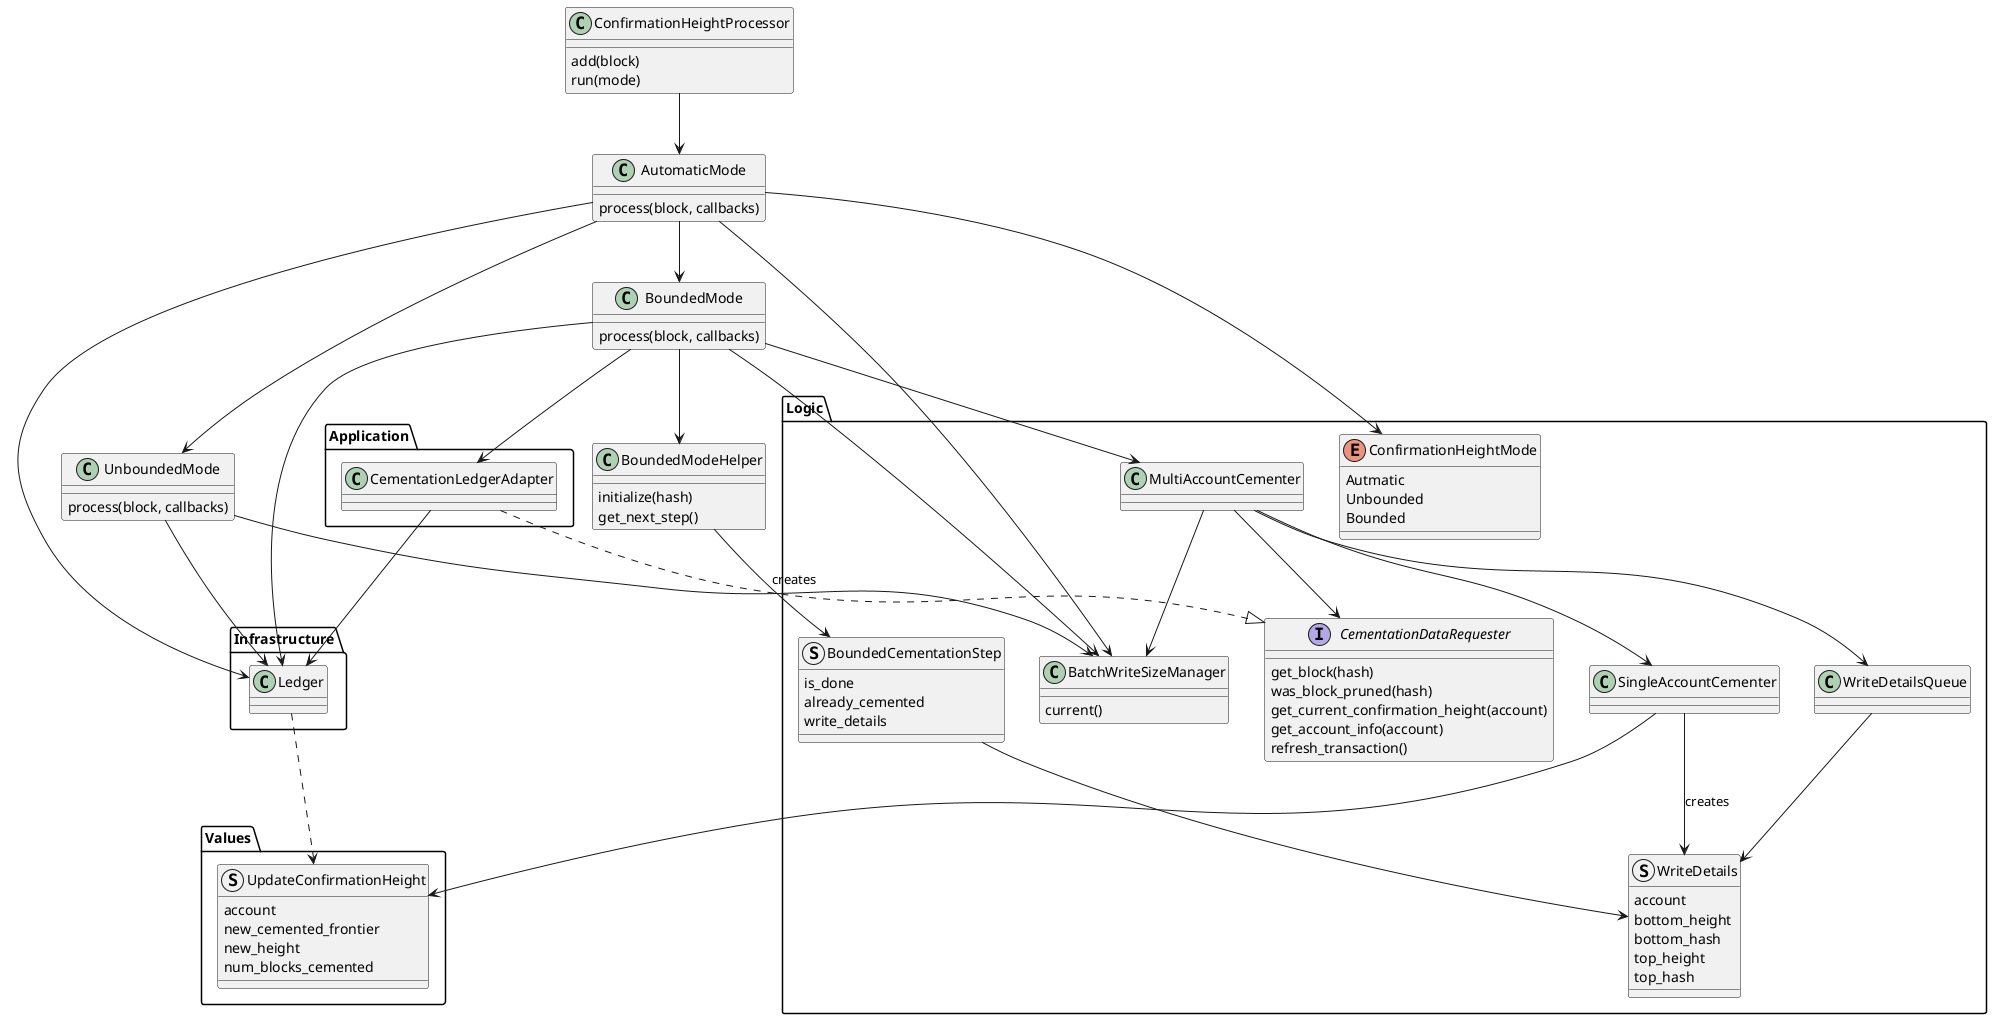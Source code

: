 @startuml "Confirmation Height"
class UnboundedMode {
    process(block, callbacks)
}

class BoundedMode{
    process(block, callbacks)
}

class AutomaticMode{
    process(block, callbacks)
}

class ConfirmationHeightProcessor{
    add(block)
    run(mode)
}

package "Infrastructure" {
    class Ledger
}

package "Logic"{
    enum ConfirmationHeightMode{
        Autmatic
        Unbounded
        Bounded
    }

    struct WriteDetails{
        account
        bottom_height
        bottom_hash
        top_height
        top_hash
    }
    class WriteDetailsQueue

    class SingleAccountCementer
    class MultiAccountCementer
    class BatchWriteSizeManager {
        current()
    }

    interface CementationDataRequester{
        get_block(hash)
        was_block_pruned(hash)
        get_current_confirmation_height(account)
        get_account_info(account)
        refresh_transaction()
    }

    struct BoundedCementationStep{
        is_done
        already_cemented
        write_details
    }
}

package "Values"{
    struct UpdateConfirmationHeight{
        account
        new_cemented_frontier
        new_height
        num_blocks_cemented
    }
}

package "Application"{
    class CementationLedgerAdapter
}

class BoundedModeHelper{
    initialize(hash)
    get_next_step()
}

Ledger ..> UpdateConfirmationHeight

UnboundedMode --> Ledger
UnboundedMode --> BatchWriteSizeManager

BoundedMode --> Ledger
BoundedMode --> MultiAccountCementer
BoundedMode --> BatchWriteSizeManager
BoundedMode --> CementationLedgerAdapter
BoundedMode --> BoundedModeHelper

BoundedModeHelper --> BoundedCementationStep: creates

BoundedCementationStep --> WriteDetails

MultiAccountCementer --> SingleAccountCementer
MultiAccountCementer --> BatchWriteSizeManager
MultiAccountCementer --> WriteDetailsQueue
MultiAccountCementer --> CementationDataRequester

SingleAccountCementer --> UpdateConfirmationHeight
SingleAccountCementer --> WriteDetails: creates

WriteDetailsQueue --> WriteDetails

AutomaticMode --> ConfirmationHeightMode
AutomaticMode --> BoundedMode
AutomaticMode --> UnboundedMode
AutomaticMode --> Ledger
AutomaticMode --> BatchWriteSizeManager

ConfirmationHeightProcessor --> AutomaticMode

CementationLedgerAdapter ..|> CementationDataRequester
CementationLedgerAdapter --> Ledger

@enduml